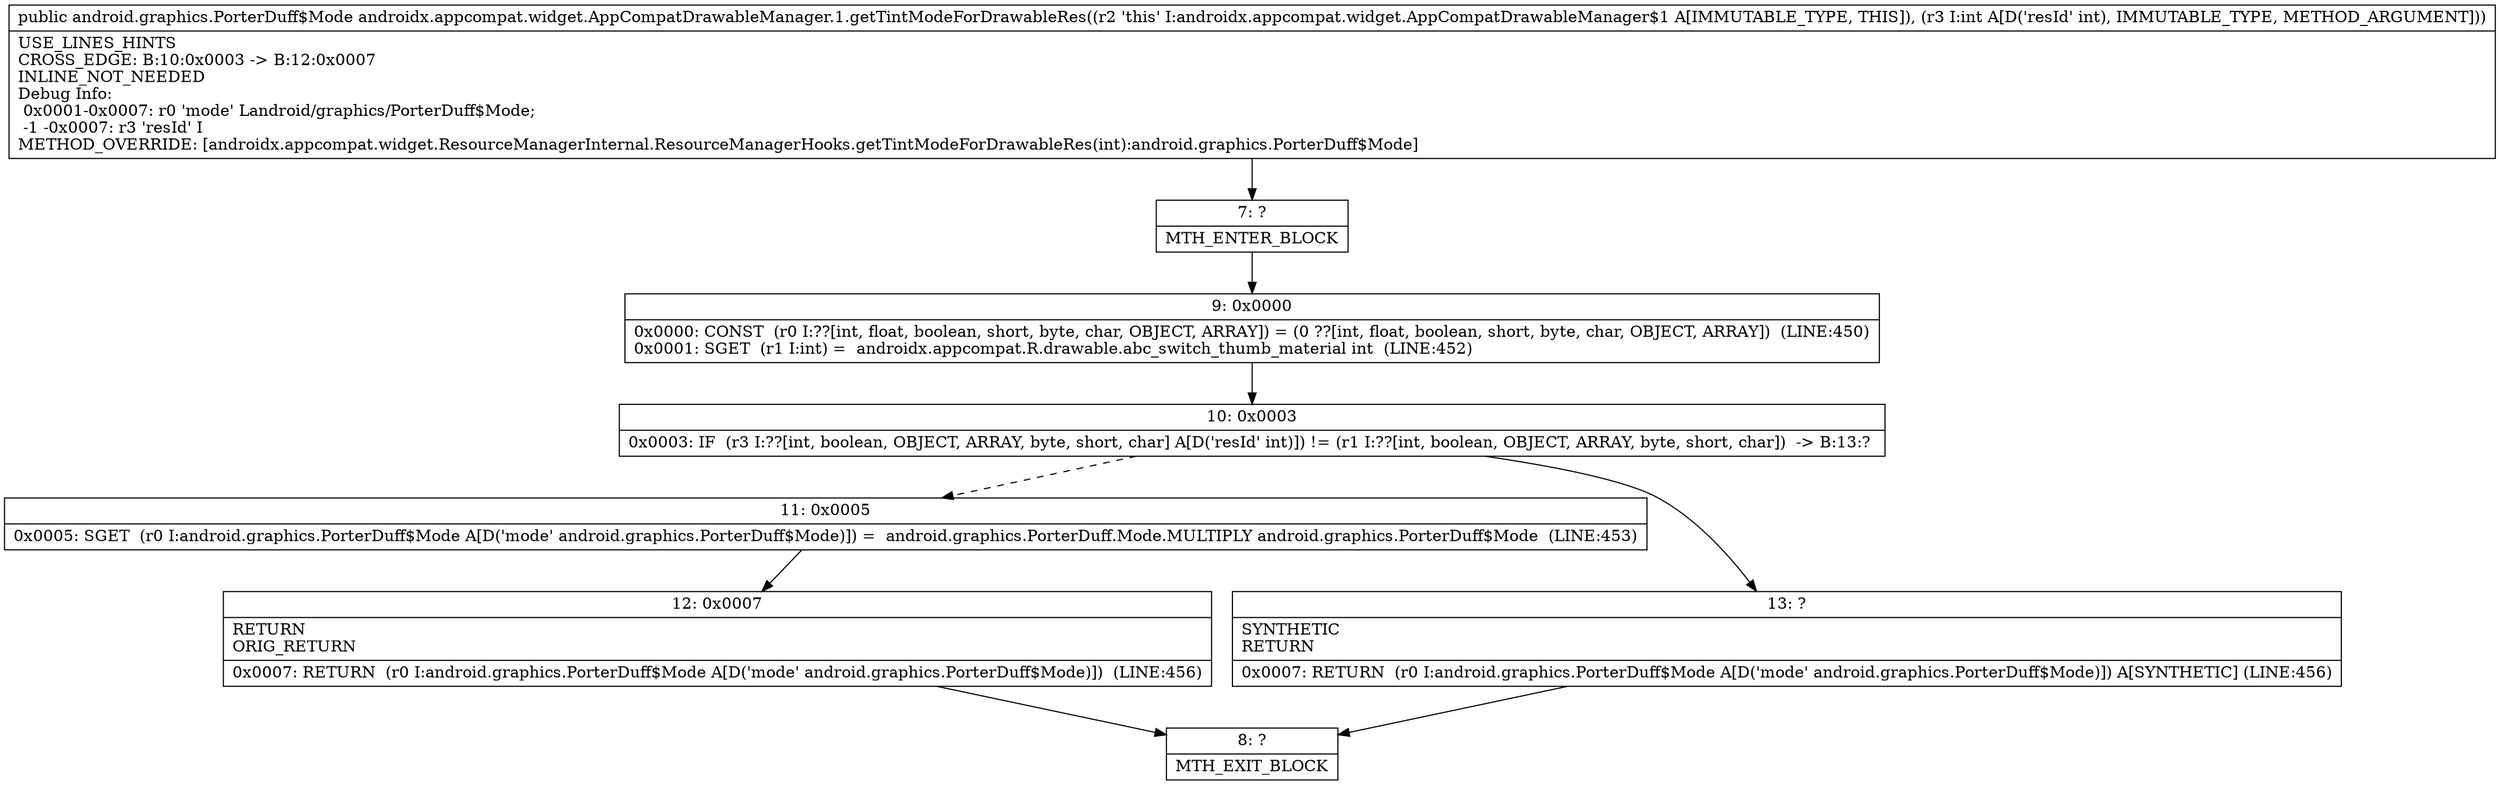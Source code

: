 digraph "CFG forandroidx.appcompat.widget.AppCompatDrawableManager.1.getTintModeForDrawableRes(I)Landroid\/graphics\/PorterDuff$Mode;" {
Node_7 [shape=record,label="{7\:\ ?|MTH_ENTER_BLOCK\l}"];
Node_9 [shape=record,label="{9\:\ 0x0000|0x0000: CONST  (r0 I:??[int, float, boolean, short, byte, char, OBJECT, ARRAY]) = (0 ??[int, float, boolean, short, byte, char, OBJECT, ARRAY])  (LINE:450)\l0x0001: SGET  (r1 I:int) =  androidx.appcompat.R.drawable.abc_switch_thumb_material int  (LINE:452)\l}"];
Node_10 [shape=record,label="{10\:\ 0x0003|0x0003: IF  (r3 I:??[int, boolean, OBJECT, ARRAY, byte, short, char] A[D('resId' int)]) != (r1 I:??[int, boolean, OBJECT, ARRAY, byte, short, char])  \-\> B:13:? \l}"];
Node_11 [shape=record,label="{11\:\ 0x0005|0x0005: SGET  (r0 I:android.graphics.PorterDuff$Mode A[D('mode' android.graphics.PorterDuff$Mode)]) =  android.graphics.PorterDuff.Mode.MULTIPLY android.graphics.PorterDuff$Mode  (LINE:453)\l}"];
Node_12 [shape=record,label="{12\:\ 0x0007|RETURN\lORIG_RETURN\l|0x0007: RETURN  (r0 I:android.graphics.PorterDuff$Mode A[D('mode' android.graphics.PorterDuff$Mode)])  (LINE:456)\l}"];
Node_8 [shape=record,label="{8\:\ ?|MTH_EXIT_BLOCK\l}"];
Node_13 [shape=record,label="{13\:\ ?|SYNTHETIC\lRETURN\l|0x0007: RETURN  (r0 I:android.graphics.PorterDuff$Mode A[D('mode' android.graphics.PorterDuff$Mode)]) A[SYNTHETIC] (LINE:456)\l}"];
MethodNode[shape=record,label="{public android.graphics.PorterDuff$Mode androidx.appcompat.widget.AppCompatDrawableManager.1.getTintModeForDrawableRes((r2 'this' I:androidx.appcompat.widget.AppCompatDrawableManager$1 A[IMMUTABLE_TYPE, THIS]), (r3 I:int A[D('resId' int), IMMUTABLE_TYPE, METHOD_ARGUMENT]))  | USE_LINES_HINTS\lCROSS_EDGE: B:10:0x0003 \-\> B:12:0x0007\lINLINE_NOT_NEEDED\lDebug Info:\l  0x0001\-0x0007: r0 'mode' Landroid\/graphics\/PorterDuff$Mode;\l  \-1 \-0x0007: r3 'resId' I\lMETHOD_OVERRIDE: [androidx.appcompat.widget.ResourceManagerInternal.ResourceManagerHooks.getTintModeForDrawableRes(int):android.graphics.PorterDuff$Mode]\l}"];
MethodNode -> Node_7;Node_7 -> Node_9;
Node_9 -> Node_10;
Node_10 -> Node_11[style=dashed];
Node_10 -> Node_13;
Node_11 -> Node_12;
Node_12 -> Node_8;
Node_13 -> Node_8;
}

